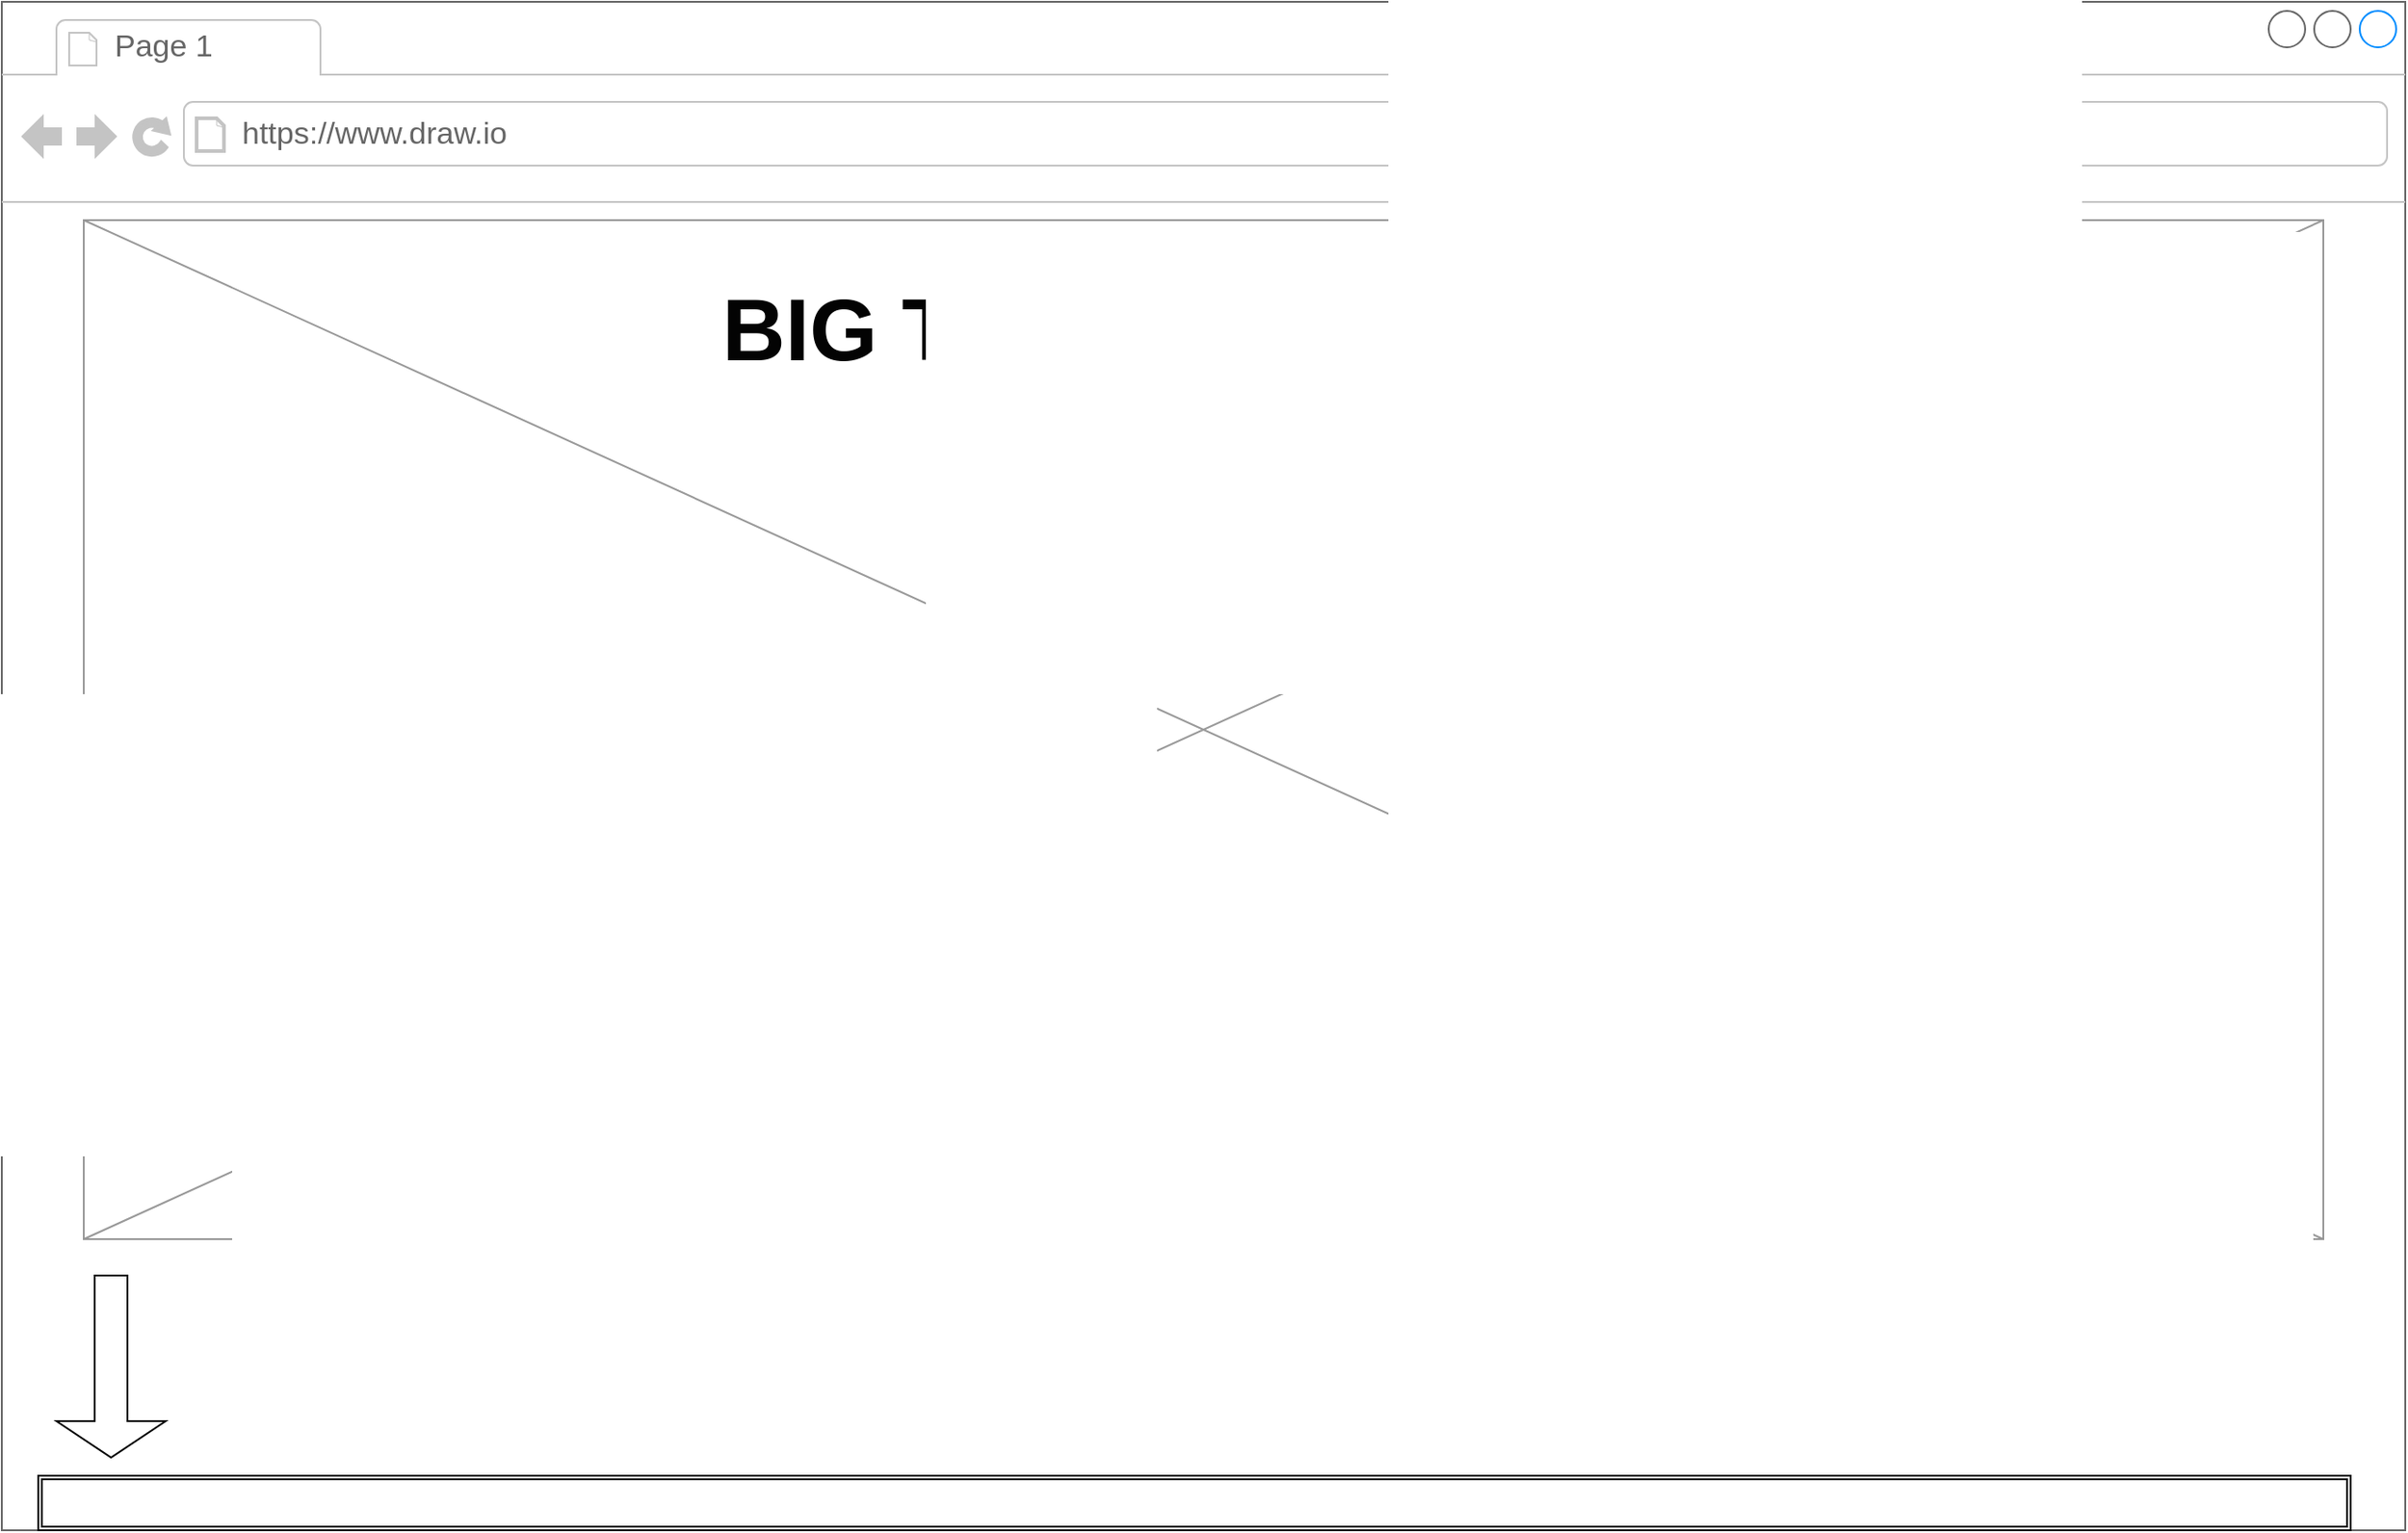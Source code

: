 <mxfile version="11.1.4" type="device"><diagram id="BTFVyxQLnb2WwgyWLGPO" name="Splash Screen"><mxGraphModel dx="1351" dy="876" grid="1" gridSize="10" guides="1" tooltips="1" connect="1" arrows="1" fold="1" page="1" pageScale="1" pageWidth="2000" pageHeight="2000" math="0" shadow="0"><root><mxCell id="0"/><mxCell id="1" parent="0"/><mxCell id="N41dsKy_lGkaW3krzWle-1" value="Tit" style="strokeWidth=1;shadow=0;dashed=0;align=center;html=1;shape=mxgraph.mockup.containers.browserWindow;rSize=0;fillColor=#ffffff;strokeColor=#666666;strokeColor2=#008cff;strokeColor3=#c4c4c4;mainText=,;recursiveResize=0;" vertex="1" parent="1"><mxGeometry x="40" y="40" width="1320" height="840" as="geometry"/></mxCell><mxCell id="N41dsKy_lGkaW3krzWle-2" value="Page 1" style="strokeWidth=1;shadow=0;dashed=0;align=center;html=1;shape=mxgraph.mockup.containers.anchor;fontSize=17;fontColor=#666666;align=left;" vertex="1" parent="N41dsKy_lGkaW3krzWle-1"><mxGeometry x="60" y="12" width="110" height="26" as="geometry"/></mxCell><mxCell id="N41dsKy_lGkaW3krzWle-3" value="https://www.draw.io" style="strokeWidth=1;shadow=0;dashed=0;align=center;html=1;shape=mxgraph.mockup.containers.anchor;rSize=0;fontSize=17;fontColor=#666666;align=left;" vertex="1" parent="N41dsKy_lGkaW3krzWle-1"><mxGeometry x="130" y="60" width="250" height="26" as="geometry"/></mxCell><mxCell id="N41dsKy_lGkaW3krzWle-4" value="" style="verticalLabelPosition=bottom;shadow=0;dashed=0;align=center;html=1;verticalAlign=top;strokeWidth=1;shape=mxgraph.mockup.graphics.simpleIcon;strokeColor=#999999;fillColor=#ffffff;" vertex="1" parent="N41dsKy_lGkaW3krzWle-1"><mxGeometry x="45" y="120" width="1230" height="560" as="geometry"/></mxCell><mxCell id="N41dsKy_lGkaW3krzWle-12" value="&lt;h1&gt;BIG TITLE, SEXY FONT&lt;/h1&gt;" style="text;strokeColor=none;fillColor=none;html=1;fontSize=24;fontStyle=1;verticalAlign=middle;align=center;fontColor=#030303;" vertex="1" parent="N41dsKy_lGkaW3krzWle-1"><mxGeometry y="160" width="1320" height="40" as="geometry"/></mxCell><mxCell id="_Kxgp16fVLFQm4YCR1x1-1" value="" style="shape=ext;double=1;rounded=0;whiteSpace=wrap;html=1;fontColor=#030303;" vertex="1" parent="N41dsKy_lGkaW3krzWle-1"><mxGeometry x="20" y="810" width="1270" height="30" as="geometry"/></mxCell><mxCell id="_Kxgp16fVLFQm4YCR1x1-2" value="" style="shape=singleArrow;direction=south;whiteSpace=wrap;html=1;fontColor=#030303;" vertex="1" parent="N41dsKy_lGkaW3krzWle-1"><mxGeometry x="30" y="700" width="60" height="100" as="geometry"/></mxCell></root></mxGraphModel></diagram><diagram name="Timeline" id="PBzA_cP5gzgYDIn2z83l"><mxGraphModel dx="1351" dy="876" grid="1" gridSize="10" guides="1" tooltips="1" connect="1" arrows="1" fold="1" page="1" pageScale="1" pageWidth="2000" pageHeight="2000" math="0" shadow="0"><root><mxCell id="zJa0Rbxq36KKZ-Z5wXKO-0"/><mxCell id="zJa0Rbxq36KKZ-Z5wXKO-1" parent="zJa0Rbxq36KKZ-Z5wXKO-0"/><mxCell id="zJa0Rbxq36KKZ-Z5wXKO-2" value="Tit" style="strokeWidth=1;shadow=0;dashed=0;align=center;html=1;shape=mxgraph.mockup.containers.browserWindow;rSize=0;fillColor=#ffffff;strokeColor=#666666;strokeColor2=#008cff;strokeColor3=#c4c4c4;mainText=,;recursiveResize=0;" vertex="1" parent="zJa0Rbxq36KKZ-Z5wXKO-1"><mxGeometry x="35" y="40" width="1320" height="840" as="geometry"/></mxCell><mxCell id="zJa0Rbxq36KKZ-Z5wXKO-3" value="Page 1" style="strokeWidth=1;shadow=0;dashed=0;align=center;html=1;shape=mxgraph.mockup.containers.anchor;fontSize=17;fontColor=#666666;align=left;" vertex="1" parent="zJa0Rbxq36KKZ-Z5wXKO-2"><mxGeometry x="60" y="12" width="110" height="26" as="geometry"/></mxCell><mxCell id="zJa0Rbxq36KKZ-Z5wXKO-4" value="https://www.draw.io" style="strokeWidth=1;shadow=0;dashed=0;align=center;html=1;shape=mxgraph.mockup.containers.anchor;rSize=0;fontSize=17;fontColor=#666666;align=left;" vertex="1" parent="zJa0Rbxq36KKZ-Z5wXKO-2"><mxGeometry x="130" y="60" width="250" height="26" as="geometry"/></mxCell><mxCell id="5PxV5VtP4_jH9CK-mric-0" value="" style="shape=ext;double=1;rounded=0;whiteSpace=wrap;html=1;fontColor=#030303;" vertex="1" parent="zJa0Rbxq36KKZ-Z5wXKO-2"><mxGeometry x="20" y="110" width="1270" height="30" as="geometry"/></mxCell><mxCell id="5PxV5VtP4_jH9CK-mric-1" value="" style="shape=singleArrow;direction=south;whiteSpace=wrap;html=1;fontColor=#030303;rotation=180;" vertex="1" parent="zJa0Rbxq36KKZ-Z5wXKO-2"><mxGeometry x="15" y="140" width="60" height="130" as="geometry"/></mxCell><mxCell id="5PxV5VtP4_jH9CK-mric-2" value="" style="shape=ext;double=1;whiteSpace=wrap;html=1;aspect=fixed;fontColor=#333333;fillColor=#f5f5f5;strokeColor=#666666;" vertex="1" parent="zJa0Rbxq36KKZ-Z5wXKO-2"><mxGeometry x="660" y="190" width="575" height="575" as="geometry"/></mxCell><mxCell id="5PxV5VtP4_jH9CK-mric-5" value="" style="shape=ext;double=1;whiteSpace=wrap;html=1;aspect=fixed;fontColor=#333333;fillColor=#f5f5f5;strokeColor=#666666;" vertex="1" parent="zJa0Rbxq36KKZ-Z5wXKO-2"><mxGeometry x="92.5" y="190" width="575" height="575" as="geometry"/></mxCell><mxCell id="5PxV5VtP4_jH9CK-mric-8" value="" style="endArrow=none;html=1;fontColor=#030303;entryX=0.5;entryY=0;entryDx=0;entryDy=0;exitX=0.5;exitY=1;exitDx=0;exitDy=0;" edge="1" parent="zJa0Rbxq36KKZ-Z5wXKO-2" source="5PxV5VtP4_jH9CK-mric-19" target="5PxV5VtP4_jH9CK-mric-2"><mxGeometry width="50" height="50" relative="1" as="geometry"><mxPoint x="5" y="980" as="sourcePoint"/><mxPoint x="55" y="930" as="targetPoint"/></mxGeometry></mxCell><mxCell id="5PxV5VtP4_jH9CK-mric-9" value="" style="shape=ext;double=1;rounded=0;whiteSpace=wrap;html=1;fontColor=#030303;" vertex="1" parent="zJa0Rbxq36KKZ-Z5wXKO-2"><mxGeometry x="652.5" y="187.5" width="30" height="580" as="geometry"/></mxCell><mxCell id="5PxV5VtP4_jH9CK-mric-11" value="" style="ellipse;shape=doubleEllipse;whiteSpace=wrap;html=1;aspect=fixed;fontColor=#030303;" vertex="1" parent="zJa0Rbxq36KKZ-Z5wXKO-2"><mxGeometry x="643.5" y="214" width="48" height="48" as="geometry"/></mxCell><mxCell id="5PxV5VtP4_jH9CK-mric-12" value="" style="ellipse;shape=doubleEllipse;whiteSpace=wrap;html=1;aspect=fixed;fontColor=#030303;" vertex="1" parent="zJa0Rbxq36KKZ-Z5wXKO-2"><mxGeometry x="643.5" y="290" width="48" height="48" as="geometry"/></mxCell><mxCell id="5PxV5VtP4_jH9CK-mric-13" value="" style="ellipse;shape=doubleEllipse;whiteSpace=wrap;html=1;aspect=fixed;fontColor=#030303;" vertex="1" parent="zJa0Rbxq36KKZ-Z5wXKO-2"><mxGeometry x="643.5" y="380" width="48" height="48" as="geometry"/></mxCell><mxCell id="5PxV5VtP4_jH9CK-mric-14" value="" style="ellipse;shape=doubleEllipse;whiteSpace=wrap;html=1;aspect=fixed;fontColor=#030303;" vertex="1" parent="zJa0Rbxq36KKZ-Z5wXKO-2"><mxGeometry x="643.5" y="570" width="48" height="48" as="geometry"/></mxCell><mxCell id="5PxV5VtP4_jH9CK-mric-15" value="" style="ellipse;shape=doubleEllipse;whiteSpace=wrap;html=1;aspect=fixed;fontColor=#030303;" vertex="1" parent="zJa0Rbxq36KKZ-Z5wXKO-2"><mxGeometry x="643.5" y="660" width="48" height="48" as="geometry"/></mxCell><mxCell id="5PxV5VtP4_jH9CK-mric-16" value="" style="shape=callout;whiteSpace=wrap;html=1;perimeter=calloutPerimeter;fontColor=#030303;position2=0.32;rotation=90;size=23;position=0.2;" vertex="1" parent="zJa0Rbxq36KKZ-Z5wXKO-2"><mxGeometry x="779" y="134" width="75" height="236" as="geometry"/></mxCell><mxCell id="5PxV5VtP4_jH9CK-mric-17" value="" style="shape=callout;whiteSpace=wrap;html=1;perimeter=calloutPerimeter;fontColor=#030303;position2=0.32;rotation=-90;size=23;position=0.2;" vertex="1" parent="zJa0Rbxq36KKZ-Z5wXKO-2"><mxGeometry x="475" y="184" width="75" height="236" as="geometry"/></mxCell><mxCell id="5PxV5VtP4_jH9CK-mric-18" value="" style="shape=callout;whiteSpace=wrap;html=1;perimeter=calloutPerimeter;fontColor=#030303;position2=0.32;rotation=-90;size=23;position=0.2;" vertex="1" parent="zJa0Rbxq36KKZ-Z5wXKO-2"><mxGeometry x="475" y="464" width="75" height="236" as="geometry"/></mxCell><mxCell id="5PxV5VtP4_jH9CK-mric-19" value="" style="shape=callout;whiteSpace=wrap;html=1;perimeter=calloutPerimeter;fontColor=#030303;position2=0.32;rotation=90;size=23;position=0.2;" vertex="1" parent="zJa0Rbxq36KKZ-Z5wXKO-2"><mxGeometry x="779" y="302" width="75" height="236" as="geometry"/></mxCell><mxCell id="5PxV5VtP4_jH9CK-mric-21" value="" style="shape=callout;whiteSpace=wrap;html=1;perimeter=calloutPerimeter;fontColor=#030303;position2=0.32;rotation=90;size=23;position=0.2;" vertex="1" parent="zJa0Rbxq36KKZ-Z5wXKO-2"><mxGeometry x="779" y="566" width="75" height="236" as="geometry"/></mxCell></root></mxGraphModel></diagram><diagram name="Timeline Popup" id="nx70ix0ekru6YKV_TDbQ"><mxGraphModel dx="1351" dy="876" grid="1" gridSize="10" guides="1" tooltips="1" connect="1" arrows="1" fold="1" page="1" pageScale="1" pageWidth="2000" pageHeight="2000" math="0" shadow="0"><root><mxCell id="x3k05IBB3gIdPyF46f7w-0"/><mxCell id="x3k05IBB3gIdPyF46f7w-1" parent="x3k05IBB3gIdPyF46f7w-0"/><mxCell id="x3k05IBB3gIdPyF46f7w-2" value="Tit" style="strokeWidth=1;shadow=0;dashed=0;align=center;html=1;shape=mxgraph.mockup.containers.browserWindow;rSize=0;fillColor=#ffffff;strokeColor=#666666;strokeColor2=#008cff;strokeColor3=#c4c4c4;mainText=,;recursiveResize=0;" vertex="1" parent="x3k05IBB3gIdPyF46f7w-1"><mxGeometry x="35" y="40" width="1320" height="840" as="geometry"/></mxCell><mxCell id="x3k05IBB3gIdPyF46f7w-3" value="Page 1" style="strokeWidth=1;shadow=0;dashed=0;align=center;html=1;shape=mxgraph.mockup.containers.anchor;fontSize=17;fontColor=#666666;align=left;" vertex="1" parent="x3k05IBB3gIdPyF46f7w-2"><mxGeometry x="60" y="12" width="110" height="26" as="geometry"/></mxCell><mxCell id="x3k05IBB3gIdPyF46f7w-4" value="https://www.draw.io" style="strokeWidth=1;shadow=0;dashed=0;align=center;html=1;shape=mxgraph.mockup.containers.anchor;rSize=0;fontSize=17;fontColor=#666666;align=left;" vertex="1" parent="x3k05IBB3gIdPyF46f7w-2"><mxGeometry x="130" y="60" width="250" height="26" as="geometry"/></mxCell><mxCell id="x3k05IBB3gIdPyF46f7w-5" value="" style="shape=ext;double=1;rounded=0;whiteSpace=wrap;html=1;fontColor=#030303;" vertex="1" parent="x3k05IBB3gIdPyF46f7w-2"><mxGeometry x="20" y="110" width="1270" height="30" as="geometry"/></mxCell><mxCell id="x3k05IBB3gIdPyF46f7w-6" value="" style="shape=singleArrow;direction=south;whiteSpace=wrap;html=1;fontColor=#030303;rotation=180;" vertex="1" parent="x3k05IBB3gIdPyF46f7w-2"><mxGeometry x="15" y="140" width="60" height="130" as="geometry"/></mxCell><mxCell id="x3k05IBB3gIdPyF46f7w-7" value="" style="shape=ext;double=1;whiteSpace=wrap;html=1;aspect=fixed;fontColor=#333333;fillColor=#f5f5f5;strokeColor=#666666;" vertex="1" parent="x3k05IBB3gIdPyF46f7w-2"><mxGeometry x="660" y="190" width="575" height="575" as="geometry"/></mxCell><mxCell id="x3k05IBB3gIdPyF46f7w-8" value="" style="shape=ext;double=1;whiteSpace=wrap;html=1;aspect=fixed;fontColor=#333333;fillColor=#f5f5f5;strokeColor=#666666;" vertex="1" parent="x3k05IBB3gIdPyF46f7w-2"><mxGeometry x="92.5" y="190" width="575" height="575" as="geometry"/></mxCell><mxCell id="x3k05IBB3gIdPyF46f7w-9" value="" style="endArrow=none;html=1;fontColor=#030303;entryX=0.5;entryY=0;entryDx=0;entryDy=0;exitX=0.5;exitY=1;exitDx=0;exitDy=0;" edge="1" parent="x3k05IBB3gIdPyF46f7w-2" source="x3k05IBB3gIdPyF46f7w-19" target="x3k05IBB3gIdPyF46f7w-7"><mxGeometry width="50" height="50" relative="1" as="geometry"><mxPoint x="5" y="980" as="sourcePoint"/><mxPoint x="55" y="930" as="targetPoint"/></mxGeometry></mxCell><mxCell id="x3k05IBB3gIdPyF46f7w-10" value="" style="shape=ext;double=1;rounded=0;whiteSpace=wrap;html=1;fontColor=#030303;" vertex="1" parent="x3k05IBB3gIdPyF46f7w-2"><mxGeometry x="652.5" y="187.5" width="30" height="580" as="geometry"/></mxCell><mxCell id="x3k05IBB3gIdPyF46f7w-11" value="" style="ellipse;shape=doubleEllipse;whiteSpace=wrap;html=1;aspect=fixed;fontColor=#030303;" vertex="1" parent="x3k05IBB3gIdPyF46f7w-2"><mxGeometry x="643.5" y="214" width="48" height="48" as="geometry"/></mxCell><mxCell id="x3k05IBB3gIdPyF46f7w-16" value="" style="shape=callout;whiteSpace=wrap;html=1;perimeter=calloutPerimeter;fontColor=#030303;position2=0.32;rotation=90;size=23;position=0.2;" vertex="1" parent="x3k05IBB3gIdPyF46f7w-2"><mxGeometry x="779" y="134" width="75" height="236" as="geometry"/></mxCell><mxCell id="0JZKKCQ3c6GzbycQXGNh-10" value="" style="shape=ext;double=1;rounded=0;whiteSpace=wrap;html=1;fontColor=#030303;opacity=20;" vertex="1" parent="x3k05IBB3gIdPyF46f7w-2"><mxGeometry x="91" y="188" width="1148" height="580" as="geometry"/></mxCell><mxCell id="x3k05IBB3gIdPyF46f7w-12" value="" style="ellipse;shape=doubleEllipse;whiteSpace=wrap;html=1;aspect=fixed;fontColor=#030303;" vertex="1" parent="x3k05IBB3gIdPyF46f7w-2"><mxGeometry x="643.5" y="290" width="48" height="48" as="geometry"/></mxCell><mxCell id="x3k05IBB3gIdPyF46f7w-13" value="" style="ellipse;shape=doubleEllipse;whiteSpace=wrap;html=1;aspect=fixed;fontColor=#030303;" vertex="1" parent="x3k05IBB3gIdPyF46f7w-2"><mxGeometry x="643.5" y="380" width="48" height="48" as="geometry"/></mxCell><mxCell id="x3k05IBB3gIdPyF46f7w-14" value="" style="ellipse;shape=doubleEllipse;whiteSpace=wrap;html=1;aspect=fixed;fontColor=#030303;" vertex="1" parent="x3k05IBB3gIdPyF46f7w-2"><mxGeometry x="643.5" y="570" width="48" height="48" as="geometry"/></mxCell><mxCell id="x3k05IBB3gIdPyF46f7w-15" value="" style="ellipse;shape=doubleEllipse;whiteSpace=wrap;html=1;aspect=fixed;fontColor=#030303;" vertex="1" parent="x3k05IBB3gIdPyF46f7w-2"><mxGeometry x="643.5" y="660" width="48" height="48" as="geometry"/></mxCell><mxCell id="x3k05IBB3gIdPyF46f7w-17" value="" style="shape=callout;whiteSpace=wrap;html=1;perimeter=calloutPerimeter;fontColor=#030303;position2=0.32;rotation=-90;size=23;position=0.2;" vertex="1" parent="x3k05IBB3gIdPyF46f7w-2"><mxGeometry x="475" y="184" width="75" height="236" as="geometry"/></mxCell><mxCell id="x3k05IBB3gIdPyF46f7w-18" value="" style="shape=callout;whiteSpace=wrap;html=1;perimeter=calloutPerimeter;fontColor=#030303;position2=0.32;rotation=-90;size=23;position=0.2;" vertex="1" parent="x3k05IBB3gIdPyF46f7w-2"><mxGeometry x="475" y="464" width="75" height="236" as="geometry"/></mxCell><mxCell id="x3k05IBB3gIdPyF46f7w-19" value="" style="shape=callout;whiteSpace=wrap;html=1;perimeter=calloutPerimeter;fontColor=#030303;position2=0.32;rotation=90;size=23;position=0.2;" vertex="1" parent="x3k05IBB3gIdPyF46f7w-2"><mxGeometry x="779" y="302" width="75" height="236" as="geometry"/></mxCell><mxCell id="x3k05IBB3gIdPyF46f7w-20" value="" style="shape=callout;whiteSpace=wrap;html=1;perimeter=calloutPerimeter;fontColor=#030303;position2=0.32;rotation=90;size=23;position=0.2;" vertex="1" parent="x3k05IBB3gIdPyF46f7w-2"><mxGeometry x="779" y="566" width="75" height="236" as="geometry"/></mxCell><mxCell id="x3k05IBB3gIdPyF46f7w-23" value="Saturn V" style="strokeWidth=1;shadow=0;dashed=0;align=center;html=1;shape=mxgraph.mockup.containers.window;align=left;verticalAlign=top;spacingLeft=8;strokeColor2=#008cff;strokeColor3=#c4c4c4;fontColor=#666666;fillColor=#ffffff;mainText=;fontSize=17;labelBackgroundColor=none;" vertex="1" parent="x3k05IBB3gIdPyF46f7w-2"><mxGeometry x="355" y="230" width="635" height="500" as="geometry"/></mxCell><mxCell id="0JZKKCQ3c6GzbycQXGNh-1" value="&lt;h1&gt;Heading&lt;/h1&gt;&lt;p&gt;Lorem ipsum dolor sit amet, consectetur adipisicing elit, sed do eiusmod tempor incididunt ut labore et dolore magna aliqua.&lt;/p&gt;" style="text;html=1;strokeColor=none;fillColor=none;spacing=5;spacingTop=-20;whiteSpace=wrap;overflow=hidden;rounded=0;fontColor=#030303;" vertex="1" parent="x3k05IBB3gIdPyF46f7w-2"><mxGeometry x="395" y="582" width="265" height="120" as="geometry"/></mxCell><mxCell id="0JZKKCQ3c6GzbycQXGNh-2" value="Visit documentation" style="fillColor=none;strokeColor=none;html=1;fontColor=#0057D8;align=left;fontSize=12" vertex="1" parent="x3k05IBB3gIdPyF46f7w-2"><mxGeometry x="760" y="594" width="125" height="33" as="geometry"/></mxCell><mxCell id="0JZKKCQ3c6GzbycQXGNh-3" value="" style="html=1;shadow=0;dashed=0;shape=mxgraph.atlassian.checkbox;fillColor=#008465;strokeColor=none;html=1;fontColor=#030303;" vertex="1" parent="x3k05IBB3gIdPyF46f7w-2"><mxGeometry x="735" y="603" width="14" height="14" as="geometry"/></mxCell><mxCell id="0JZKKCQ3c6GzbycQXGNh-4" value="Visit documentation" style="fillColor=none;strokeColor=none;html=1;fontColor=#0057D8;align=left;fontSize=12" vertex="1" parent="x3k05IBB3gIdPyF46f7w-2"><mxGeometry x="760" y="627" width="125" height="33" as="geometry"/></mxCell><mxCell id="0JZKKCQ3c6GzbycQXGNh-5" value="" style="html=1;shadow=0;dashed=0;shape=mxgraph.atlassian.checkbox;fillColor=#008465;strokeColor=none;html=1;fontColor=#030303;" vertex="1" parent="x3k05IBB3gIdPyF46f7w-2"><mxGeometry x="735" y="636" width="14" height="14" as="geometry"/></mxCell><mxCell id="0JZKKCQ3c6GzbycQXGNh-6" value="Visit documentation" style="fillColor=none;strokeColor=none;html=1;fontColor=#0057D8;align=left;fontSize=12" vertex="1" parent="x3k05IBB3gIdPyF46f7w-2"><mxGeometry x="760" y="660" width="125" height="33" as="geometry"/></mxCell><mxCell id="0JZKKCQ3c6GzbycQXGNh-7" value="" style="html=1;shadow=0;dashed=0;shape=mxgraph.atlassian.checkbox;fillColor=#008465;strokeColor=none;html=1;fontColor=#030303;" vertex="1" parent="x3k05IBB3gIdPyF46f7w-2"><mxGeometry x="735" y="669" width="14" height="14" as="geometry"/></mxCell><mxCell id="0JZKKCQ3c6GzbycQXGNh-8" value="Visit documentation" style="fillColor=none;strokeColor=none;html=1;fontColor=#0057D8;align=left;fontSize=12" vertex="1" parent="x3k05IBB3gIdPyF46f7w-2"><mxGeometry x="760" y="693" width="125" height="33" as="geometry"/></mxCell><mxCell id="0JZKKCQ3c6GzbycQXGNh-9" value="" style="html=1;shadow=0;dashed=0;shape=mxgraph.atlassian.checkbox;fillColor=#008465;strokeColor=none;html=1;fontColor=#030303;" vertex="1" parent="x3k05IBB3gIdPyF46f7w-2"><mxGeometry x="735" y="702" width="14" height="14" as="geometry"/></mxCell><mxCell id="0JZKKCQ3c6GzbycQXGNh-0" value="" style="verticalLabelPosition=bottom;shadow=0;dashed=0;align=center;html=1;verticalAlign=top;strokeWidth=1;shape=mxgraph.mockup.graphics.simpleIcon;strokeColor=#999999;fillColor=#ffffff;" vertex="1" parent="x3k05IBB3gIdPyF46f7w-1"><mxGeometry x="555" y="320" width="290" height="280" as="geometry"/></mxCell></root></mxGraphModel></diagram></mxfile>